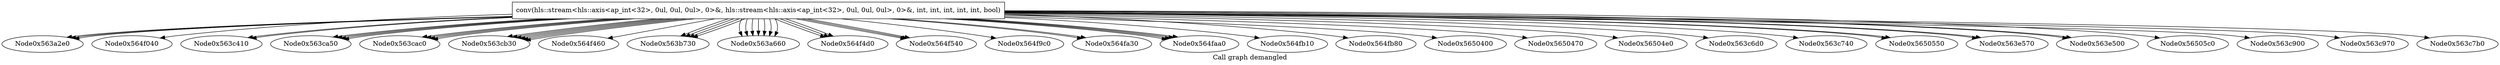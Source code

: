 digraph "Call graph demangled" {
	label="Call graph demangled";

	Node0x563c9e0 [shape=record,label="{conv(hls::stream\<hls::axis\<ap_int\<32\>, 0ul, 0ul, 0ul\>, 0\>&, hls::stream\<hls::axis\<ap_int\<32\>, 0ul, 0ul, 0ul\>, 0\>&, int, int, int, int, int, bool)}" fid="1" demanglename="conv" manglename="_Z4convRN3hls6streamINS_4axisI6ap_intILi32EELm0ELm0ELm0EEELi0EEES6_iiiiib" filename="../../../../../Sources/conv/conv.cpp" linenumber="17"];
	Node0x563c9e0 -> Node0x563a2e0;
	Node0x563c9e0 -> Node0x563a2e0;
	Node0x563c9e0 -> Node0x563a2e0;
	Node0x563c9e0 -> Node0x564f040;
	Node0x563c9e0 -> Node0x563c410;
	Node0x563c9e0 -> Node0x563c410;
	Node0x563c9e0 -> Node0x563ca50;
	Node0x563c9e0 -> Node0x563cac0;
	Node0x563c9e0 -> Node0x563cb30;
	Node0x563c9e0 -> Node0x564f460;
	Node0x563c9e0 -> Node0x563b730;
	Node0x563c9e0 -> Node0x563a660;
	Node0x563c9e0 -> Node0x563ca50;
	Node0x563c9e0 -> Node0x563cac0;
	Node0x563c9e0 -> Node0x563cb30;
	Node0x563c9e0 -> Node0x564f4d0;
	Node0x563c9e0 -> Node0x564f540;
	Node0x563c9e0 -> Node0x563b730;
	Node0x563c9e0 -> Node0x563a660;
	Node0x563c9e0 -> Node0x563ca50;
	Node0x563c9e0 -> Node0x563cac0;
	Node0x563c9e0 -> Node0x563cb30;
	Node0x563c9e0 -> Node0x564f4d0;
	Node0x563c9e0 -> Node0x564f540;
	Node0x563c9e0 -> Node0x563b730;
	Node0x563c9e0 -> Node0x563a660;
	Node0x563c9e0 -> Node0x564f9c0;
	Node0x563c9e0 -> Node0x564fa30;
	Node0x563c9e0 -> Node0x564faa0;
	Node0x563c9e0 -> Node0x564fb10;
	Node0x563c9e0 -> Node0x564fb80;
	Node0x563c9e0 -> Node0x564faa0;
	Node0x563c9e0 -> Node0x563ca50;
	Node0x563c9e0 -> Node0x563cac0;
	Node0x563c9e0 -> Node0x563cb30;
	Node0x563c9e0 -> Node0x564f4d0;
	Node0x563c9e0 -> Node0x564f540;
	Node0x563c9e0 -> Node0x563b730;
	Node0x563c9e0 -> Node0x563a660;
	Node0x563c9e0 -> Node0x5650400;
	Node0x563c9e0 -> Node0x5650470;
	Node0x563c9e0 -> Node0x564fa30;
	Node0x563c9e0 -> Node0x564faa0;
	Node0x563c9e0 -> Node0x56504e0;
	Node0x563c9e0 -> Node0x563c6d0;
	Node0x563c9e0 -> Node0x563c740;
	Node0x563c9e0 -> Node0x5650550;
	Node0x563c9e0 -> Node0x563e570;
	Node0x563c9e0 -> Node0x563e500;
	Node0x563c9e0 -> Node0x5650550;
	Node0x563c9e0 -> Node0x563e570;
	Node0x563c9e0 -> Node0x563e500;
	Node0x563c9e0 -> Node0x56505c0;
	Node0x563c9e0 -> Node0x563c900;
	Node0x563c9e0 -> Node0x563c970;
	Node0x563c9e0 -> Node0x563c7b0;
	Node0x563c9e0 -> Node0x563cb30;
	Node0x563c9e0 -> Node0x563cb30;
	Node0x563c9e0 -> Node0x564faa0;
	Node0x563c9e0 -> Node0x563a660;
	Node0x563c9e0 -> Node0x563a660;
	Node0x563c9e0 -> Node0x563a660;
}
